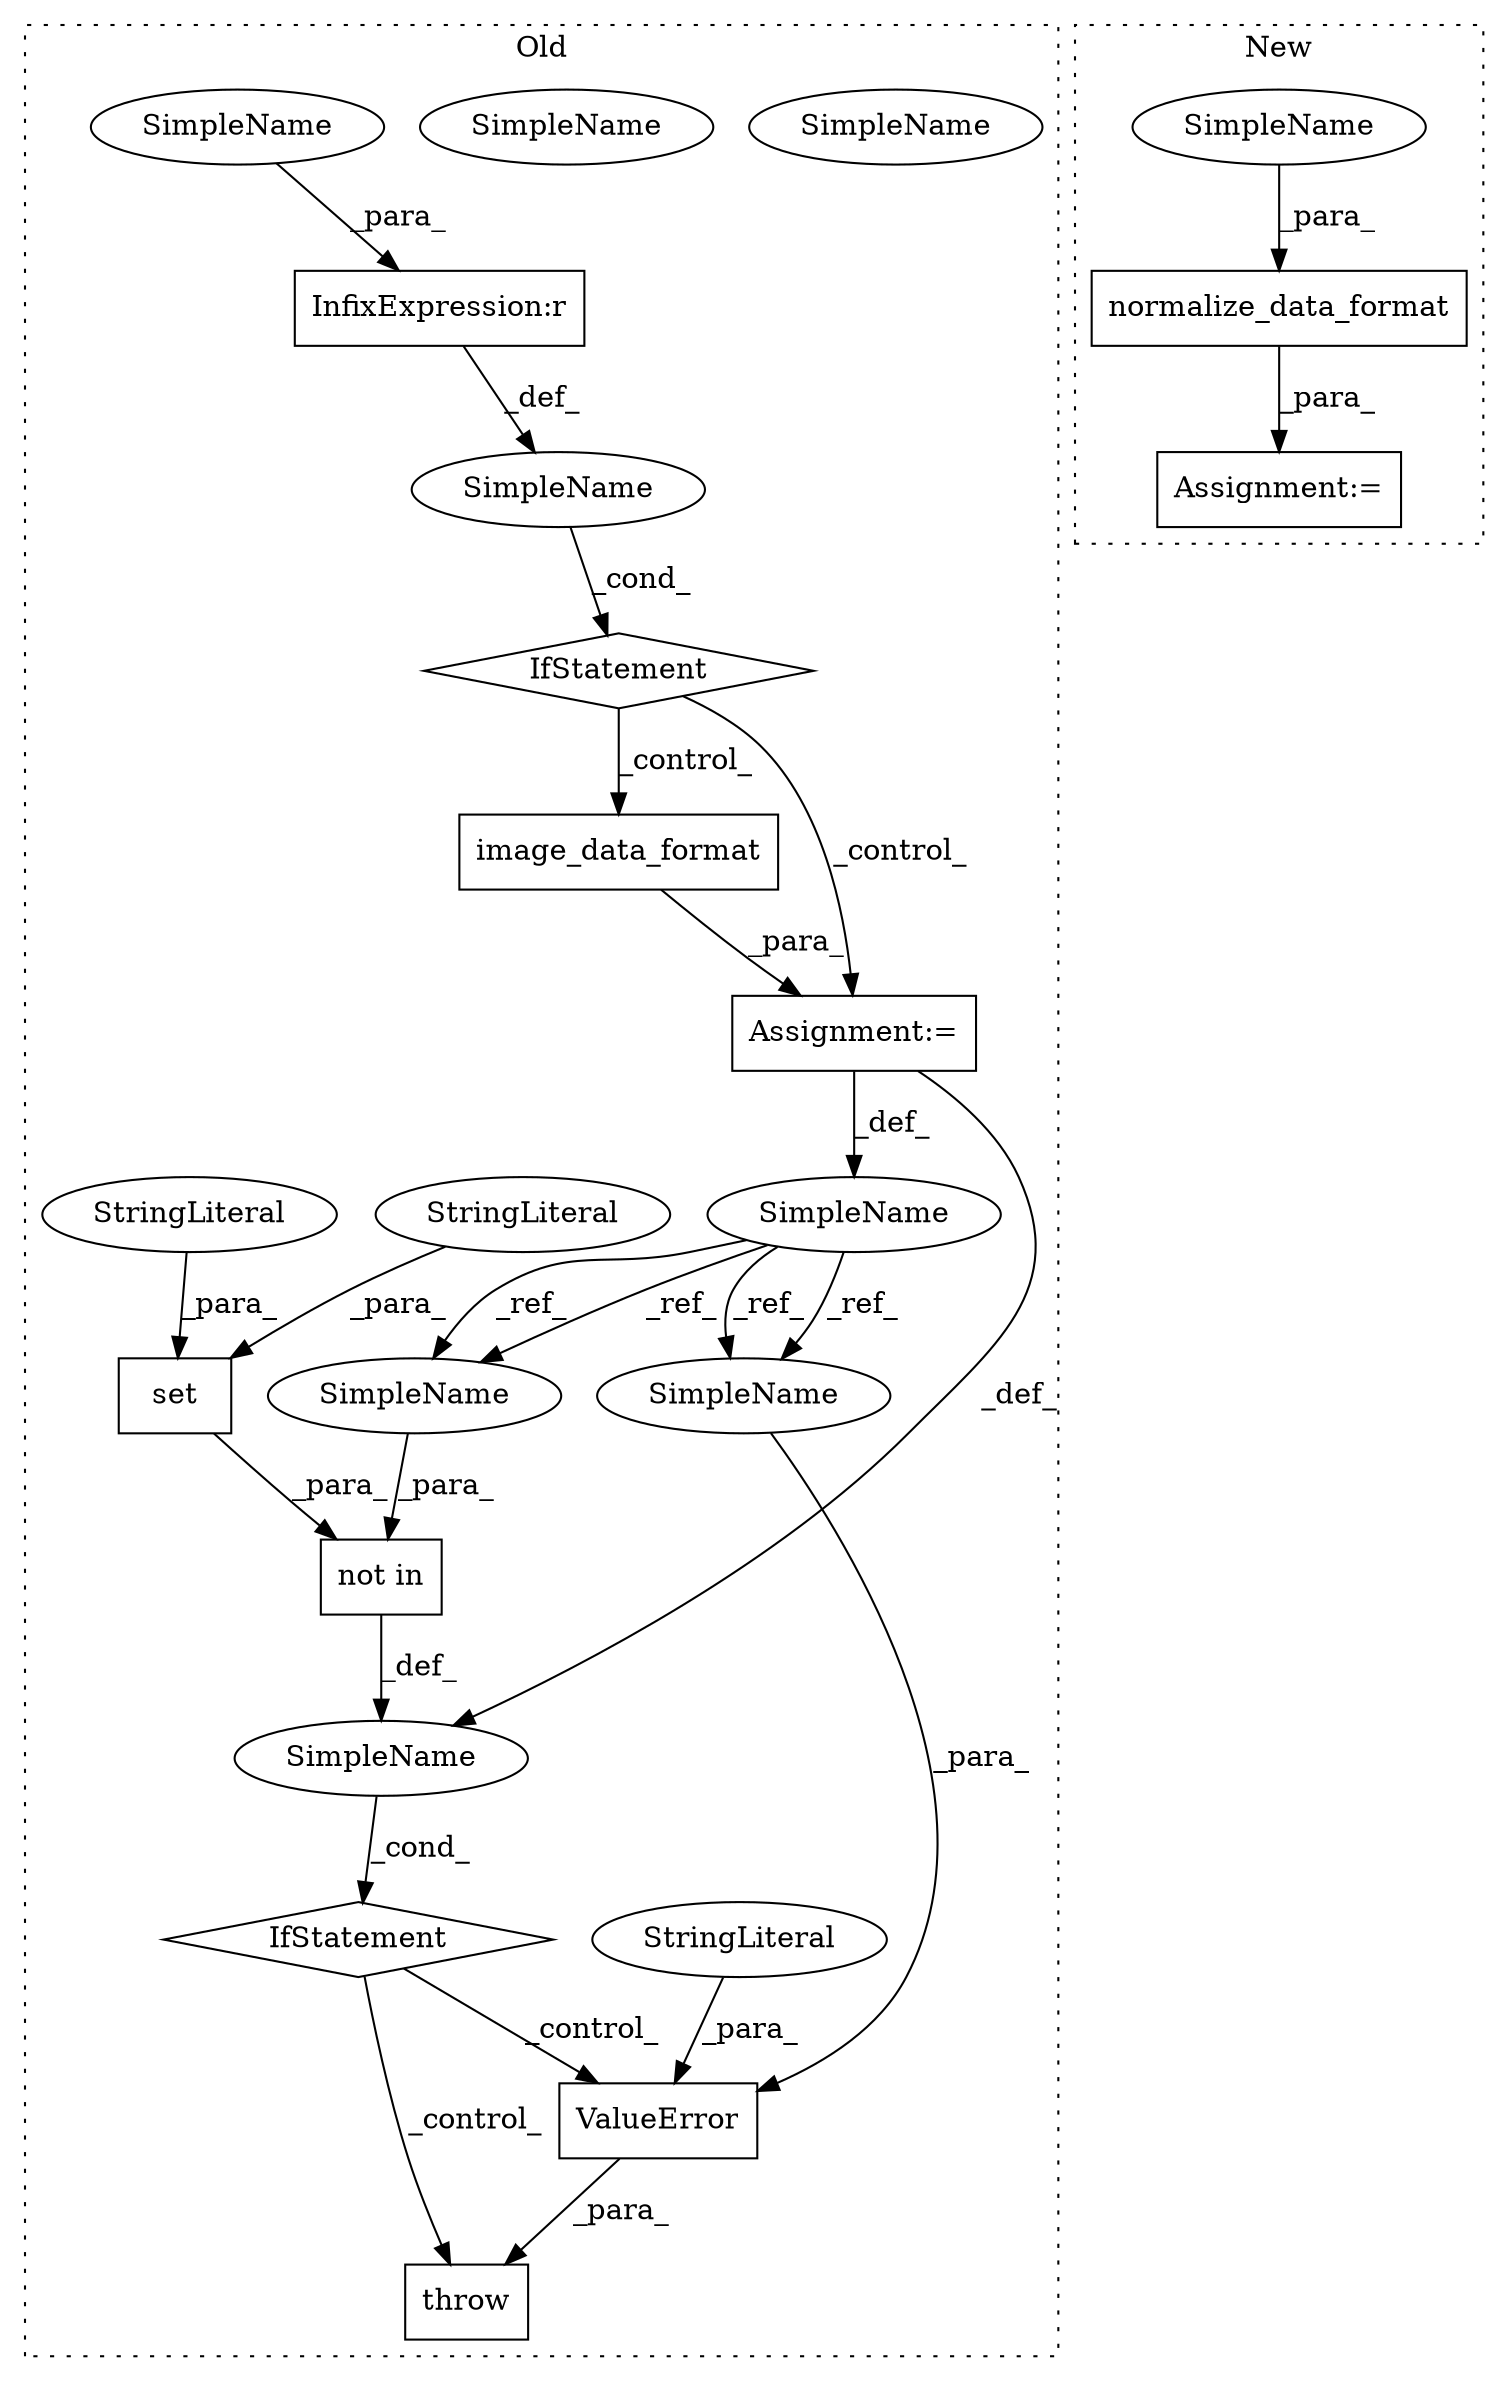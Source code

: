 digraph G {
subgraph cluster0 {
1 [label="not in" a="108" s="71101" l="56" shape="box"];
3 [label="IfStatement" a="25" s="71093,71157" l="8,2" shape="diamond"];
4 [label="image_data_format" a="32" s="71062" l="19" shape="box"];
5 [label="IfStatement" a="25" s="71017,71040" l="4,2" shape="diamond"];
6 [label="set" a="32" s="71120,71156" l="4,1" shape="box"];
7 [label="SimpleName" a="42" s="" l="" shape="ellipse"];
8 [label="StringLiteral" a="45" s="71141" l="15" shape="ellipse"];
9 [label="StringLiteral" a="45" s="71124" l="16" shape="ellipse"];
10 [label="InfixExpression:r" a="27" s="71032" l="4" shape="box"];
11 [label="Assignment:=" a="7" s="71061" l="1" shape="box"];
13 [label="SimpleName" a="42" s="" l="" shape="ellipse"];
14 [label="throw" a="53" s="71167" l="6" shape="box"];
15 [label="SimpleName" a="42" s="71050" l="11" shape="ellipse"];
16 [label="ValueError" a="32" s="71173,71218" l="11,1" shape="box"];
17 [label="StringLiteral" a="45" s="71184" l="22" shape="ellipse"];
18 [label="SimpleName" a="42" s="71207" l="11" shape="ellipse"];
19 [label="SimpleName" a="42" s="71101" l="11" shape="ellipse"];
20 [label="SimpleName" a="42" s="71021" l="11" shape="ellipse"];
21 [label="SimpleName" a="42" s="71101" l="11" shape="ellipse"];
22 [label="SimpleName" a="42" s="71207" l="11" shape="ellipse"];
label = "Old";
style="dotted";
}
subgraph cluster1 {
2 [label="normalize_data_format" a="32" s="69389,69422" l="22,1" shape="box"];
12 [label="Assignment:=" a="7" s="69388" l="1" shape="box"];
23 [label="SimpleName" a="42" s="69411" l="11" shape="ellipse"];
label = "New";
style="dotted";
}
1 -> 13 [label="_def_"];
2 -> 12 [label="_para_"];
3 -> 14 [label="_control_"];
3 -> 16 [label="_control_"];
4 -> 11 [label="_para_"];
5 -> 11 [label="_control_"];
5 -> 4 [label="_control_"];
6 -> 1 [label="_para_"];
7 -> 5 [label="_cond_"];
8 -> 6 [label="_para_"];
9 -> 6 [label="_para_"];
10 -> 7 [label="_def_"];
11 -> 15 [label="_def_"];
11 -> 13 [label="_def_"];
13 -> 3 [label="_cond_"];
15 -> 21 [label="_ref_"];
15 -> 21 [label="_ref_"];
15 -> 22 [label="_ref_"];
15 -> 22 [label="_ref_"];
16 -> 14 [label="_para_"];
17 -> 16 [label="_para_"];
20 -> 10 [label="_para_"];
21 -> 1 [label="_para_"];
22 -> 16 [label="_para_"];
23 -> 2 [label="_para_"];
}